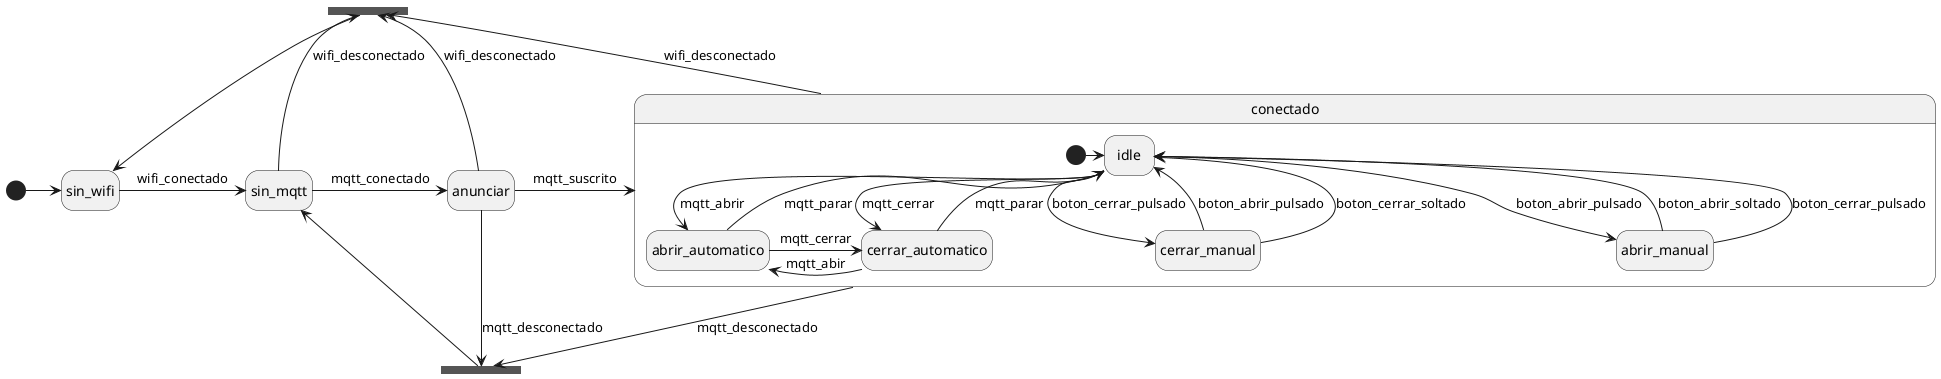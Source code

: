 @startuml ertewrt
hide empty description
state fork_sin_wifi <<join>>
state fork_sin_mqtt <<join>>
state sin_wifi
state sin_mqtt
state anunciar
state conectado {
    state idle
    state cerrar_automatico
    state cerrar_manual
    state abrir_automatico
    state abrir_manual
    [*] -right-> idle
    idle --> abrir_automatico : mqtt_abrir
    idle --> cerrar_automatico : mqtt_cerrar
    idle --> abrir_manual : boton_abrir_pulsado
    idle --> cerrar_manual : boton_cerrar_pulsado
    abrir_manual -up-> idle : boton_abrir_soltado
    abrir_manual -up-> idle : boton_cerrar_pulsado
    cerrar_manual -up-> idle : boton_abrir_pulsado
    cerrar_manual -up-> idle : boton_cerrar_soltado
    abrir_automatico -up-> idle : mqtt_parar
    abrir_automatico -right-> cerrar_automatico : mqtt_cerrar
    cerrar_automatico -up-> idle : mqtt_parar
    cerrar_automatico -left-> abrir_automatico : mqtt_abir
}
[*] -right-> sin_wifi
fork_sin_wifi -down-> sin_wifi
fork_sin_mqtt -up-> sin_mqtt
sin_wifi -right-> sin_mqtt : wifi_conectado
sin_mqtt -up-> fork_sin_wifi : wifi_desconectado
sin_mqtt -right-> anunciar : mqtt_conectado
anunciar -down-> fork_sin_mqtt : mqtt_desconectado
anunciar -up-> fork_sin_wifi : wifi_desconectado
anunciar -right-> conectado  : mqtt_suscrito
conectado -down-> fork_sin_mqtt : mqtt_desconectado
conectado -up-> fork_sin_wifi : wifi_desconectado

@enduml

@startuml ertewrtd
enum SofaEvents {
   SofaEvents_WifiConectado 
   WifiDesconectado
   MqttConectado
   MqttDesconectado
   MqttSuscrito
}

enum SofaStateNames {
    SofaStateNames_SinWifi
    SofaStateNames_SinMqtt
    SofaStateNames_Anunciar
    SofaStateNames_Conectado
}

namespace Homie {
    enum dataType {
        Integer 
        Float 
        Boolean 
        String
        Enum
        Color
    }

    enum deviceState {
        Init
        Ready
        Disconnected
        Sleeping
        Lost
        Alert
    } 



    class Device {
        +char name    
        +char deviceID
        +char version
    }

    class Node {
        +char nodeID
        +char name
        +char nodetype
        void getPropertyNames(char propertyNames, size_t size)
    }

    class Property {
        +char propertyID;
        +char name; 
        +dataType datatype;    
        +char format;
        +bool settable;
        +bool retained;
        +char unit;
        +char initialValue;
    }
    Device o-- "*" Node : +nodes
    Node o-- "*" Property : +properties
}

class Sofa 

class Asiento {
    +void abrir()
    +void cerrar()
    +void parar()
}

class SofaStateContext
SofaStateContext o.. Sofa

class SofaStateMachine {
    +void handle(Event e)
}
SofaStateMachine o-- SofaState : # current

class SofaState {
    + {static} getInstance(SofaStateContext context)
    + {abstract} SofaStateNames getName()
    + {abstract} void enter()
    + {abstract} State* handle(Event e)
    + {abstract} void exit()
}
SofaState o-- SofaStateContext : # context

class SinWifi {

}
Sofa*--Asiento : +derecha
Sofa*--Asiento : +centro
Sofa*--Asiento : +izquierda
 

SofaState <|-- SinWifi
@enduml